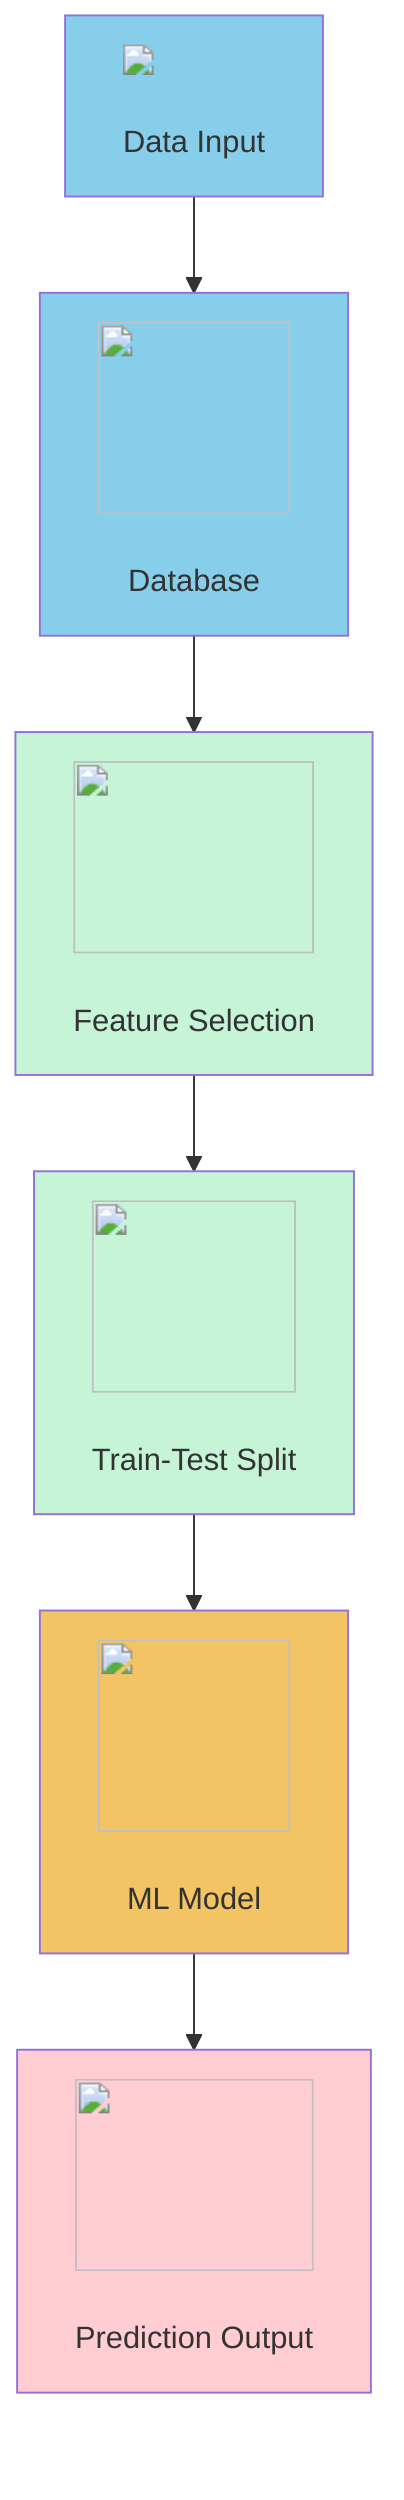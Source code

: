 graph TD;
    A["<img src='dummy_plots/boxplot_template.svg'/> <br/> Data Input"] --> B["<img src='icons/database.svg' width=100 height=100/> <br/> Database"];
    B --> C["<img src='icons/column_split.svg' width=100 height=100/> <br/> Feature Selection"];
    C --> D["<img src='icons/row_split.svg' width=100 height=100/> <br/> Train-Test Split"];
    D --> E["<img src='icons/brain.svg' width=100 height=100/> <br/> ML Model"];
    E --> F["<img src='icons/image.svg' width=100 height=100/> <br/> Prediction Output"];
    style A fill:#87CEEB;
    style B fill:#87CEEB;
    style C fill:#C6F4D6;
    style D fill:#C6F4D6;
    style E fill:#F2C464;
    style F fill:#FFCDD2;
